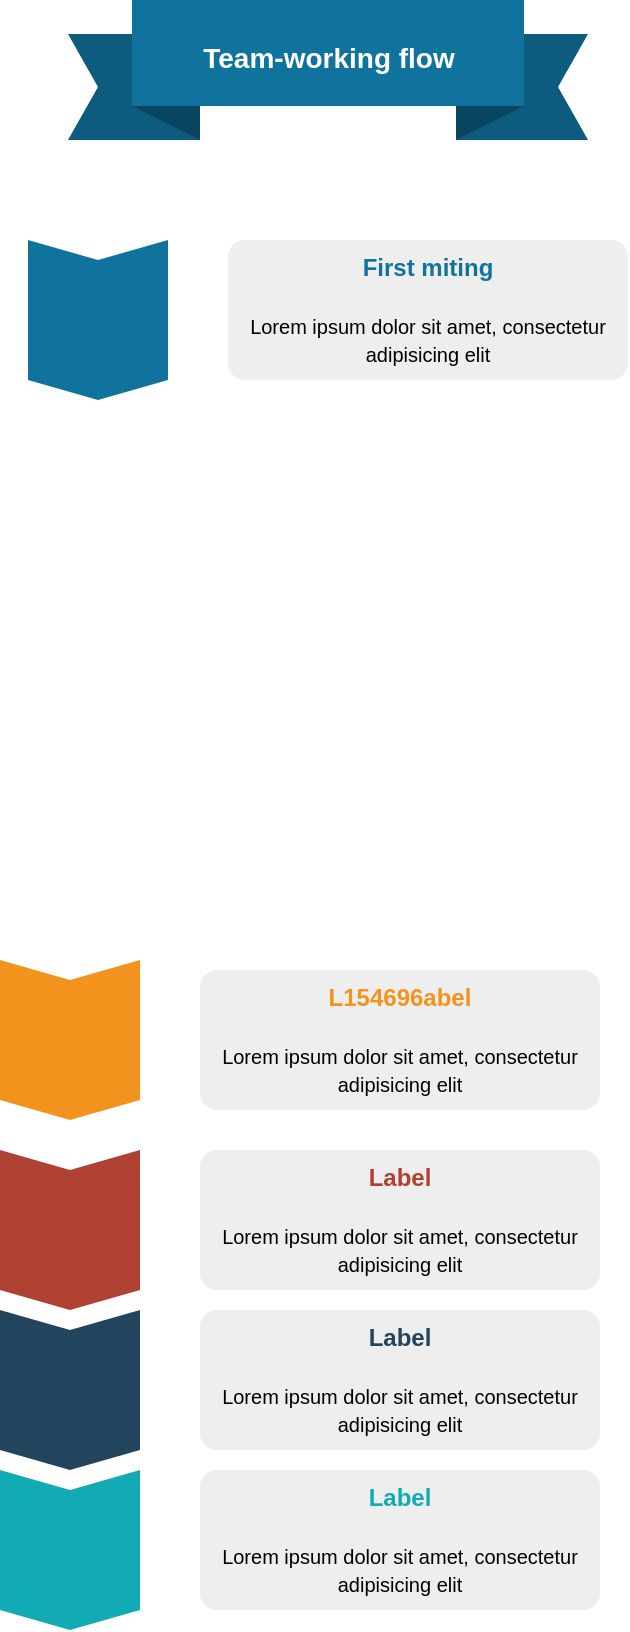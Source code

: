<mxfile version="12.7.6" type="github">
  <diagram id="jqoMgO3Tv0yLEbO1z9ub" name="Page-1">
    <mxGraphModel dx="868" dy="497" grid="1" gridSize="10" guides="1" tooltips="1" connect="1" arrows="1" fold="1" page="1" pageScale="1" pageWidth="827" pageHeight="1169" math="0" shadow="0">
      <root>
        <mxCell id="0" />
        <mxCell id="1" parent="0" />
        <mxCell id="dbmLQUkQ6qZhIsHGjJ-b-1" value="&lt;p style=&quot;line-height: 100%&quot;&gt;Team-working flow&lt;/p&gt;" style="html=1;shape=mxgraph.infographic.banner;dx=32;dy=17;notch=15;fillColor=#10739E;strokeColor=none;align=center;verticalAlign=middle;fontColor=#ffffff;fontSize=14;fontStyle=1;spacingBottom=15;labelPosition=center;verticalLabelPosition=middle;" vertex="1" parent="1">
          <mxGeometry x="284" y="40" width="260" height="70" as="geometry" />
        </mxCell>
        <mxCell id="dbmLQUkQ6qZhIsHGjJ-b-31" value="" style="shape=step;perimeter=stepPerimeter;whiteSpace=wrap;html=1;fixedSize=1;size=10;direction=south;fillColor=#10739E;strokeColor=none;rounded=0;" vertex="1" parent="1">
          <mxGeometry x="264" y="160" width="70" height="80" as="geometry" />
        </mxCell>
        <mxCell id="dbmLQUkQ6qZhIsHGjJ-b-32" value="" style="shape=step;perimeter=stepPerimeter;whiteSpace=wrap;html=1;fixedSize=1;size=10;direction=south;fillColor=#F2931E;strokeColor=none;rounded=0;" vertex="1" parent="1">
          <mxGeometry x="250" y="520" width="70" height="80" as="geometry" />
        </mxCell>
        <mxCell id="dbmLQUkQ6qZhIsHGjJ-b-33" value="" style="shape=step;perimeter=stepPerimeter;whiteSpace=wrap;html=1;fixedSize=1;size=10;direction=south;fillColor=#AE4132;strokeColor=none;rounded=0;" vertex="1" parent="1">
          <mxGeometry x="250" y="615" width="70" height="80" as="geometry" />
        </mxCell>
        <mxCell id="dbmLQUkQ6qZhIsHGjJ-b-34" value="" style="shape=step;perimeter=stepPerimeter;whiteSpace=wrap;html=1;fixedSize=1;size=10;direction=south;fillColor=#23445D;strokeColor=none;rounded=0;" vertex="1" parent="1">
          <mxGeometry x="250" y="695" width="70" height="80" as="geometry" />
        </mxCell>
        <mxCell id="dbmLQUkQ6qZhIsHGjJ-b-35" value="" style="shape=step;perimeter=stepPerimeter;whiteSpace=wrap;html=1;fixedSize=1;size=10;direction=south;fillColor=#12AAB5;strokeColor=none;rounded=0;" vertex="1" parent="1">
          <mxGeometry x="250" y="775" width="70" height="80" as="geometry" />
        </mxCell>
        <mxCell id="dbmLQUkQ6qZhIsHGjJ-b-36" value="&lt;font style=&quot;font-size: 10px&quot;&gt;&lt;font style=&quot;font-size: 12px&quot; color=&quot;#10739E&quot;&gt;&lt;b&gt;First miting&lt;/b&gt;&lt;/font&gt;&lt;br&gt;&lt;br&gt;&lt;font size=&quot;1&quot;&gt;Lorem ipsum dolor sit amet, consectetur adipisicing elit&lt;/font&gt;&lt;/font&gt;" style="rounded=1;strokeColor=none;fillColor=#EEEEEE;align=center;arcSize=12;verticalAlign=top;whiteSpace=wrap;html=1;fontSize=12;" vertex="1" parent="1">
          <mxGeometry x="364" y="160" width="200" height="70" as="geometry" />
        </mxCell>
        <mxCell id="dbmLQUkQ6qZhIsHGjJ-b-37" value="&lt;font style=&quot;font-size: 10px&quot;&gt;&lt;font style=&quot;font-size: 12px&quot; color=&quot;#F2931E&quot;&gt;&lt;b&gt;L154696abel&lt;/b&gt;&lt;/font&gt;&lt;br&gt;&lt;br&gt;&lt;font size=&quot;1&quot;&gt;Lorem ipsum dolor sit amet, consectetur adipisicing elit&lt;/font&gt;&lt;/font&gt;" style="rounded=1;strokeColor=none;fillColor=#EEEEEE;align=center;arcSize=12;verticalAlign=top;whiteSpace=wrap;html=1;fontSize=12;" vertex="1" parent="1">
          <mxGeometry x="350" y="525" width="200" height="70" as="geometry" />
        </mxCell>
        <mxCell id="dbmLQUkQ6qZhIsHGjJ-b-38" value="&lt;font style=&quot;font-size: 10px&quot;&gt;&lt;font style=&quot;font-size: 12px&quot; color=&quot;#AE4132&quot;&gt;&lt;b&gt;Label&lt;/b&gt;&lt;/font&gt;&lt;br&gt;&lt;br&gt;&lt;font size=&quot;1&quot;&gt;Lorem ipsum dolor sit amet, consectetur adipisicing elit&lt;/font&gt;&lt;/font&gt;" style="rounded=1;strokeColor=none;fillColor=#EEEEEE;align=center;arcSize=12;verticalAlign=top;whiteSpace=wrap;html=1;fontSize=12;" vertex="1" parent="1">
          <mxGeometry x="350" y="615" width="200" height="70" as="geometry" />
        </mxCell>
        <mxCell id="dbmLQUkQ6qZhIsHGjJ-b-39" value="&lt;font style=&quot;font-size: 10px&quot;&gt;&lt;font style=&quot;font-size: 12px&quot; color=&quot;#23445D&quot;&gt;&lt;b&gt;Label&lt;/b&gt;&lt;/font&gt;&lt;br&gt;&lt;br&gt;&lt;font size=&quot;1&quot;&gt;Lorem ipsum dolor sit amet, consectetur adipisicing elit&lt;/font&gt;&lt;/font&gt;" style="rounded=1;strokeColor=none;fillColor=#EEEEEE;align=center;arcSize=12;verticalAlign=top;whiteSpace=wrap;html=1;fontSize=12;" vertex="1" parent="1">
          <mxGeometry x="350" y="695" width="200" height="70" as="geometry" />
        </mxCell>
        <mxCell id="dbmLQUkQ6qZhIsHGjJ-b-40" value="&lt;font style=&quot;font-size: 10px&quot;&gt;&lt;font style=&quot;font-size: 12px&quot; color=&quot;#12AAB5&quot;&gt;&lt;b&gt;Label&lt;/b&gt;&lt;/font&gt;&lt;br&gt;&lt;br&gt;&lt;font size=&quot;1&quot;&gt;Lorem ipsum dolor sit amet, consectetur adipisicing elit&lt;/font&gt;&lt;/font&gt;" style="rounded=1;strokeColor=none;fillColor=#EEEEEE;align=center;arcSize=12;verticalAlign=top;whiteSpace=wrap;html=1;fontSize=12;" vertex="1" parent="1">
          <mxGeometry x="350" y="775" width="200" height="70" as="geometry" />
        </mxCell>
      </root>
    </mxGraphModel>
  </diagram>
</mxfile>
